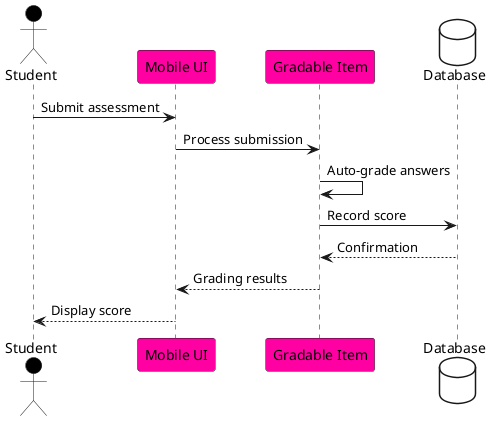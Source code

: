 @startuml Auto_Grading_Sequence
skinparam BackgroundColor #FFFFFF
actor Student #Black
participant "Mobile UI" as MobileUI #FF00A2
participant "Gradable Item" as GI #FF00A2
database "Database" as DB #White

Student -> MobileUI: Submit assessment
MobileUI -> GI: Process submission
GI -> GI: Auto-grade answers
GI -> DB: Record score
DB --> GI: Confirmation
GI --> MobileUI: Grading results
MobileUI --> Student: Display score
@enduml